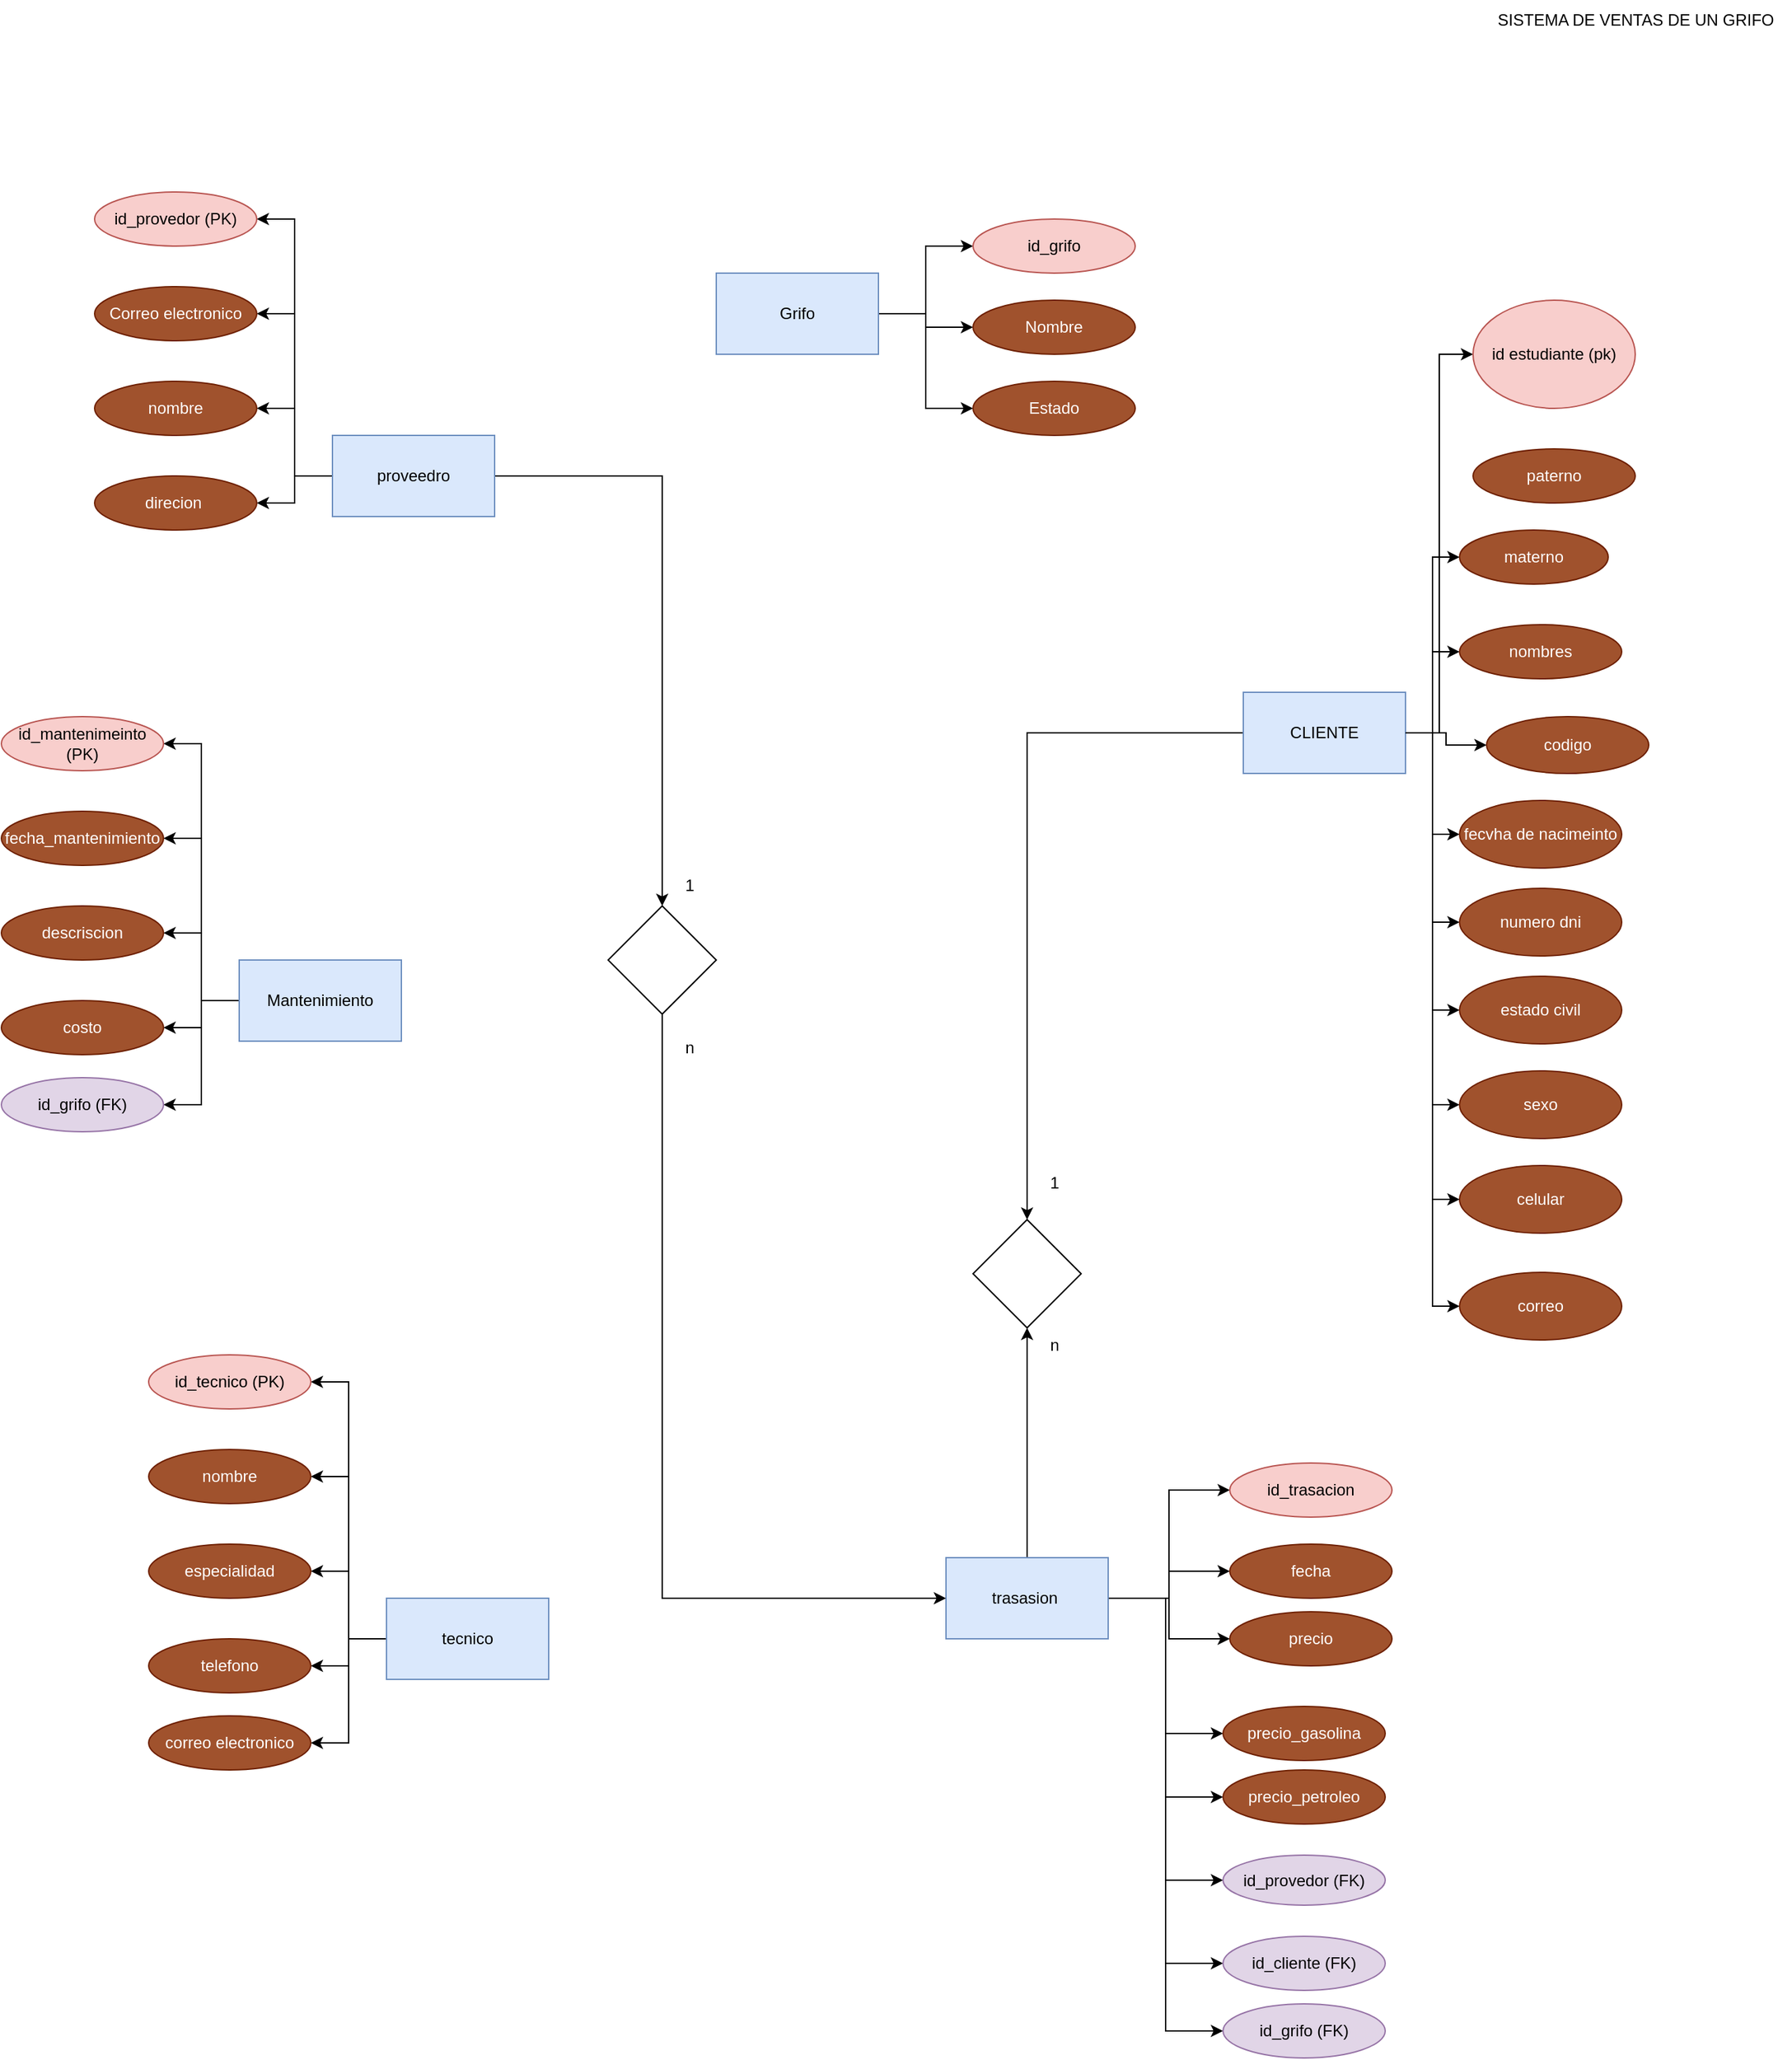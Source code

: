 <mxfile version="24.7.12">
  <diagram name="Página-1" id="AhMKO3Rs-nyZL3TCxrPS">
    <mxGraphModel dx="2505" dy="921" grid="1" gridSize="10" guides="1" tooltips="1" connect="1" arrows="1" fold="1" page="1" pageScale="1" pageWidth="827" pageHeight="1169" math="0" shadow="0">
      <root>
        <mxCell id="0" />
        <mxCell id="1" parent="0" />
        <mxCell id="E5guHQnxpf9Bkp1orqkg-1" style="edgeStyle=orthogonalEdgeStyle;rounded=0;orthogonalLoop=1;jettySize=auto;html=1;entryX=0;entryY=0.5;entryDx=0;entryDy=0;" edge="1" parent="1" source="E5guHQnxpf9Bkp1orqkg-11" target="E5guHQnxpf9Bkp1orqkg-16">
          <mxGeometry relative="1" as="geometry" />
        </mxCell>
        <mxCell id="E5guHQnxpf9Bkp1orqkg-2" style="edgeStyle=orthogonalEdgeStyle;rounded=0;orthogonalLoop=1;jettySize=auto;html=1;entryX=0;entryY=0.5;entryDx=0;entryDy=0;" edge="1" parent="1" source="E5guHQnxpf9Bkp1orqkg-11" target="E5guHQnxpf9Bkp1orqkg-17">
          <mxGeometry relative="1" as="geometry" />
        </mxCell>
        <mxCell id="E5guHQnxpf9Bkp1orqkg-3" style="edgeStyle=orthogonalEdgeStyle;rounded=0;orthogonalLoop=1;jettySize=auto;html=1;entryX=0;entryY=0.5;entryDx=0;entryDy=0;" edge="1" parent="1" source="E5guHQnxpf9Bkp1orqkg-11" target="E5guHQnxpf9Bkp1orqkg-15">
          <mxGeometry relative="1" as="geometry" />
        </mxCell>
        <mxCell id="E5guHQnxpf9Bkp1orqkg-4" style="edgeStyle=orthogonalEdgeStyle;rounded=0;orthogonalLoop=1;jettySize=auto;html=1;entryX=0;entryY=0.5;entryDx=0;entryDy=0;" edge="1" parent="1" source="E5guHQnxpf9Bkp1orqkg-11" target="E5guHQnxpf9Bkp1orqkg-13">
          <mxGeometry relative="1" as="geometry" />
        </mxCell>
        <mxCell id="E5guHQnxpf9Bkp1orqkg-5" style="edgeStyle=orthogonalEdgeStyle;rounded=0;orthogonalLoop=1;jettySize=auto;html=1;entryX=0;entryY=0.5;entryDx=0;entryDy=0;" edge="1" parent="1" source="E5guHQnxpf9Bkp1orqkg-11" target="E5guHQnxpf9Bkp1orqkg-18">
          <mxGeometry relative="1" as="geometry" />
        </mxCell>
        <mxCell id="E5guHQnxpf9Bkp1orqkg-6" style="edgeStyle=orthogonalEdgeStyle;rounded=0;orthogonalLoop=1;jettySize=auto;html=1;entryX=0;entryY=0.5;entryDx=0;entryDy=0;" edge="1" parent="1" source="E5guHQnxpf9Bkp1orqkg-11" target="E5guHQnxpf9Bkp1orqkg-20">
          <mxGeometry relative="1" as="geometry" />
        </mxCell>
        <mxCell id="E5guHQnxpf9Bkp1orqkg-7" style="edgeStyle=orthogonalEdgeStyle;rounded=0;orthogonalLoop=1;jettySize=auto;html=1;entryX=0;entryY=0.5;entryDx=0;entryDy=0;" edge="1" parent="1" source="E5guHQnxpf9Bkp1orqkg-11" target="E5guHQnxpf9Bkp1orqkg-19">
          <mxGeometry relative="1" as="geometry" />
        </mxCell>
        <mxCell id="E5guHQnxpf9Bkp1orqkg-8" style="edgeStyle=orthogonalEdgeStyle;rounded=0;orthogonalLoop=1;jettySize=auto;html=1;entryX=0;entryY=0.5;entryDx=0;entryDy=0;" edge="1" parent="1" source="E5guHQnxpf9Bkp1orqkg-11" target="E5guHQnxpf9Bkp1orqkg-21">
          <mxGeometry relative="1" as="geometry" />
        </mxCell>
        <mxCell id="E5guHQnxpf9Bkp1orqkg-9" style="edgeStyle=orthogonalEdgeStyle;rounded=0;orthogonalLoop=1;jettySize=auto;html=1;entryX=0;entryY=0.5;entryDx=0;entryDy=0;" edge="1" parent="1" source="E5guHQnxpf9Bkp1orqkg-11" target="E5guHQnxpf9Bkp1orqkg-12">
          <mxGeometry relative="1" as="geometry" />
        </mxCell>
        <mxCell id="E5guHQnxpf9Bkp1orqkg-86" style="edgeStyle=orthogonalEdgeStyle;rounded=0;orthogonalLoop=1;jettySize=auto;html=1;entryX=0.5;entryY=0;entryDx=0;entryDy=0;" edge="1" parent="1" source="E5guHQnxpf9Bkp1orqkg-11" target="E5guHQnxpf9Bkp1orqkg-85">
          <mxGeometry relative="1" as="geometry" />
        </mxCell>
        <mxCell id="E5guHQnxpf9Bkp1orqkg-11" value="&lt;div&gt;CLIENTE&lt;/div&gt;" style="rounded=0;whiteSpace=wrap;html=1;fillColor=#dae8fc;strokeColor=#6c8ebf;" vertex="1" parent="1">
          <mxGeometry x="210" y="520" width="120" height="60" as="geometry" />
        </mxCell>
        <mxCell id="E5guHQnxpf9Bkp1orqkg-12" value="id estudiante (pk)" style="ellipse;whiteSpace=wrap;html=1;fillColor=#f8cecc;strokeColor=#b85450;" vertex="1" parent="1">
          <mxGeometry x="380" y="230" width="120" height="80" as="geometry" />
        </mxCell>
        <mxCell id="E5guHQnxpf9Bkp1orqkg-13" value="fecvha de nacimeinto" style="ellipse;whiteSpace=wrap;html=1;fillColor=#a0522d;strokeColor=#6D1F00;fontColor=#ffffff;" vertex="1" parent="1">
          <mxGeometry x="370" y="600" width="120" height="50" as="geometry" />
        </mxCell>
        <mxCell id="E5guHQnxpf9Bkp1orqkg-14" value="celular" style="ellipse;whiteSpace=wrap;html=1;fillColor=#a0522d;strokeColor=#6D1F00;fontColor=#ffffff;" vertex="1" parent="1">
          <mxGeometry x="370" y="870" width="120" height="50" as="geometry" />
        </mxCell>
        <mxCell id="E5guHQnxpf9Bkp1orqkg-15" value="codigo" style="ellipse;whiteSpace=wrap;html=1;fillColor=#a0522d;strokeColor=#6D1F00;fontColor=#ffffff;" vertex="1" parent="1">
          <mxGeometry x="390" y="538" width="120" height="42" as="geometry" />
        </mxCell>
        <mxCell id="E5guHQnxpf9Bkp1orqkg-16" value="materno" style="ellipse;whiteSpace=wrap;html=1;fillColor=#a0522d;strokeColor=#6D1F00;fontColor=#ffffff;" vertex="1" parent="1">
          <mxGeometry x="370" y="400" width="110" height="40" as="geometry" />
        </mxCell>
        <mxCell id="E5guHQnxpf9Bkp1orqkg-17" value="nombres" style="ellipse;whiteSpace=wrap;html=1;fillColor=#a0522d;strokeColor=#6D1F00;fontColor=#ffffff;" vertex="1" parent="1">
          <mxGeometry x="370" y="470" width="120" height="40" as="geometry" />
        </mxCell>
        <mxCell id="E5guHQnxpf9Bkp1orqkg-18" value="numero dni" style="ellipse;whiteSpace=wrap;html=1;fillColor=#a0522d;strokeColor=#6D1F00;fontColor=#ffffff;" vertex="1" parent="1">
          <mxGeometry x="370" y="665" width="120" height="50" as="geometry" />
        </mxCell>
        <mxCell id="E5guHQnxpf9Bkp1orqkg-19" value="sexo" style="ellipse;whiteSpace=wrap;html=1;fillColor=#a0522d;strokeColor=#6D1F00;fontColor=#ffffff;" vertex="1" parent="1">
          <mxGeometry x="370" y="800" width="120" height="50" as="geometry" />
        </mxCell>
        <mxCell id="E5guHQnxpf9Bkp1orqkg-20" value="estado civil" style="ellipse;whiteSpace=wrap;html=1;fillColor=#a0522d;strokeColor=#6D1F00;fontColor=#ffffff;" vertex="1" parent="1">
          <mxGeometry x="370" y="730" width="120" height="50" as="geometry" />
        </mxCell>
        <mxCell id="E5guHQnxpf9Bkp1orqkg-21" value="correo" style="ellipse;whiteSpace=wrap;html=1;fillColor=#a0522d;strokeColor=#6D1F00;fontColor=#ffffff;" vertex="1" parent="1">
          <mxGeometry x="370" y="949" width="120" height="50" as="geometry" />
        </mxCell>
        <mxCell id="E5guHQnxpf9Bkp1orqkg-22" style="edgeStyle=orthogonalEdgeStyle;rounded=0;orthogonalLoop=1;jettySize=auto;html=1;entryX=0;entryY=0.5;entryDx=0;entryDy=0;" edge="1" parent="1" source="E5guHQnxpf9Bkp1orqkg-11" target="E5guHQnxpf9Bkp1orqkg-14">
          <mxGeometry relative="1" as="geometry" />
        </mxCell>
        <mxCell id="E5guHQnxpf9Bkp1orqkg-24" value="paterno" style="ellipse;whiteSpace=wrap;html=1;fillColor=#a0522d;strokeColor=#6D1F00;fontColor=#ffffff;" vertex="1" parent="1">
          <mxGeometry x="380" y="340" width="120" height="40" as="geometry" />
        </mxCell>
        <mxCell id="E5guHQnxpf9Bkp1orqkg-25" value="SISTEMA DE VENTAS DE UN GRIFO" style="text;html=1;align=center;verticalAlign=middle;resizable=0;points=[];autosize=1;strokeColor=none;fillColor=none;" vertex="1" parent="1">
          <mxGeometry x="385" y="8" width="230" height="30" as="geometry" />
        </mxCell>
        <mxCell id="E5guHQnxpf9Bkp1orqkg-32" style="edgeStyle=orthogonalEdgeStyle;rounded=0;orthogonalLoop=1;jettySize=auto;html=1;entryX=0;entryY=0.5;entryDx=0;entryDy=0;" edge="1" parent="1" source="E5guHQnxpf9Bkp1orqkg-26" target="E5guHQnxpf9Bkp1orqkg-28">
          <mxGeometry relative="1" as="geometry" />
        </mxCell>
        <mxCell id="E5guHQnxpf9Bkp1orqkg-33" style="edgeStyle=orthogonalEdgeStyle;rounded=0;orthogonalLoop=1;jettySize=auto;html=1;entryX=0;entryY=0.5;entryDx=0;entryDy=0;" edge="1" parent="1" source="E5guHQnxpf9Bkp1orqkg-26" target="E5guHQnxpf9Bkp1orqkg-29">
          <mxGeometry relative="1" as="geometry" />
        </mxCell>
        <mxCell id="E5guHQnxpf9Bkp1orqkg-34" style="edgeStyle=orthogonalEdgeStyle;rounded=0;orthogonalLoop=1;jettySize=auto;html=1;entryX=0;entryY=0.5;entryDx=0;entryDy=0;" edge="1" parent="1" source="E5guHQnxpf9Bkp1orqkg-26" target="E5guHQnxpf9Bkp1orqkg-27">
          <mxGeometry relative="1" as="geometry" />
        </mxCell>
        <mxCell id="E5guHQnxpf9Bkp1orqkg-26" value="Grifo" style="rounded=0;whiteSpace=wrap;html=1;fillColor=#dae8fc;strokeColor=#6c8ebf;" vertex="1" parent="1">
          <mxGeometry x="-180" y="210" width="120" height="60" as="geometry" />
        </mxCell>
        <mxCell id="E5guHQnxpf9Bkp1orqkg-27" value="Estado" style="ellipse;whiteSpace=wrap;html=1;fillColor=#a0522d;strokeColor=#6D1F00;fontColor=#ffffff;" vertex="1" parent="1">
          <mxGeometry x="10" y="290" width="120" height="40" as="geometry" />
        </mxCell>
        <mxCell id="E5guHQnxpf9Bkp1orqkg-28" value="id_grifo" style="ellipse;whiteSpace=wrap;html=1;fillColor=#f8cecc;strokeColor=#b85450;" vertex="1" parent="1">
          <mxGeometry x="10" y="170" width="120" height="40" as="geometry" />
        </mxCell>
        <mxCell id="E5guHQnxpf9Bkp1orqkg-29" value="Nombre" style="ellipse;whiteSpace=wrap;html=1;fillColor=#a0522d;strokeColor=#6D1F00;fontColor=#ffffff;" vertex="1" parent="1">
          <mxGeometry x="10" y="230" width="120" height="40" as="geometry" />
        </mxCell>
        <mxCell id="E5guHQnxpf9Bkp1orqkg-41" style="edgeStyle=orthogonalEdgeStyle;rounded=0;orthogonalLoop=1;jettySize=auto;html=1;entryX=1;entryY=0.5;entryDx=0;entryDy=0;" edge="1" parent="1" source="E5guHQnxpf9Bkp1orqkg-35" target="E5guHQnxpf9Bkp1orqkg-37">
          <mxGeometry relative="1" as="geometry" />
        </mxCell>
        <mxCell id="E5guHQnxpf9Bkp1orqkg-42" style="edgeStyle=orthogonalEdgeStyle;rounded=0;orthogonalLoop=1;jettySize=auto;html=1;entryX=1;entryY=0.5;entryDx=0;entryDy=0;" edge="1" parent="1" source="E5guHQnxpf9Bkp1orqkg-35" target="E5guHQnxpf9Bkp1orqkg-40">
          <mxGeometry relative="1" as="geometry" />
        </mxCell>
        <mxCell id="E5guHQnxpf9Bkp1orqkg-43" style="edgeStyle=orthogonalEdgeStyle;rounded=0;orthogonalLoop=1;jettySize=auto;html=1;entryX=1;entryY=0.5;entryDx=0;entryDy=0;" edge="1" parent="1" source="E5guHQnxpf9Bkp1orqkg-35" target="E5guHQnxpf9Bkp1orqkg-39">
          <mxGeometry relative="1" as="geometry" />
        </mxCell>
        <mxCell id="E5guHQnxpf9Bkp1orqkg-44" style="edgeStyle=orthogonalEdgeStyle;rounded=0;orthogonalLoop=1;jettySize=auto;html=1;entryX=1;entryY=0.5;entryDx=0;entryDy=0;" edge="1" parent="1" source="E5guHQnxpf9Bkp1orqkg-35" target="E5guHQnxpf9Bkp1orqkg-38">
          <mxGeometry relative="1" as="geometry" />
        </mxCell>
        <mxCell id="E5guHQnxpf9Bkp1orqkg-90" style="edgeStyle=orthogonalEdgeStyle;rounded=0;orthogonalLoop=1;jettySize=auto;html=1;entryX=0.5;entryY=0;entryDx=0;entryDy=0;" edge="1" parent="1" source="E5guHQnxpf9Bkp1orqkg-35" target="E5guHQnxpf9Bkp1orqkg-93">
          <mxGeometry relative="1" as="geometry">
            <mxPoint x="-220" y="670" as="targetPoint" />
          </mxGeometry>
        </mxCell>
        <mxCell id="E5guHQnxpf9Bkp1orqkg-35" value="proveedro" style="rounded=0;whiteSpace=wrap;html=1;fillColor=#dae8fc;strokeColor=#6c8ebf;" vertex="1" parent="1">
          <mxGeometry x="-464" y="330" width="120" height="60" as="geometry" />
        </mxCell>
        <mxCell id="E5guHQnxpf9Bkp1orqkg-37" value="id_provedor (PK)" style="ellipse;whiteSpace=wrap;html=1;fillColor=#f8cecc;strokeColor=#b85450;" vertex="1" parent="1">
          <mxGeometry x="-640" y="150" width="120" height="40" as="geometry" />
        </mxCell>
        <mxCell id="E5guHQnxpf9Bkp1orqkg-38" value="direcion&amp;nbsp;" style="ellipse;whiteSpace=wrap;html=1;fillColor=#a0522d;strokeColor=#6D1F00;fontColor=#ffffff;" vertex="1" parent="1">
          <mxGeometry x="-640" y="360" width="120" height="40" as="geometry" />
        </mxCell>
        <mxCell id="E5guHQnxpf9Bkp1orqkg-39" value="nombre" style="ellipse;whiteSpace=wrap;html=1;fillColor=#a0522d;strokeColor=#6D1F00;fontColor=#ffffff;" vertex="1" parent="1">
          <mxGeometry x="-640" y="290" width="120" height="40" as="geometry" />
        </mxCell>
        <mxCell id="E5guHQnxpf9Bkp1orqkg-40" value="Correo electronico" style="ellipse;whiteSpace=wrap;html=1;fillColor=#a0522d;strokeColor=#6D1F00;fontColor=#ffffff;" vertex="1" parent="1">
          <mxGeometry x="-640" y="220" width="120" height="40" as="geometry" />
        </mxCell>
        <mxCell id="E5guHQnxpf9Bkp1orqkg-46" style="edgeStyle=orthogonalEdgeStyle;rounded=0;orthogonalLoop=1;jettySize=auto;html=1;entryX=1;entryY=0.5;entryDx=0;entryDy=0;" edge="1" parent="1" source="E5guHQnxpf9Bkp1orqkg-50" target="E5guHQnxpf9Bkp1orqkg-51">
          <mxGeometry relative="1" as="geometry" />
        </mxCell>
        <mxCell id="E5guHQnxpf9Bkp1orqkg-47" style="edgeStyle=orthogonalEdgeStyle;rounded=0;orthogonalLoop=1;jettySize=auto;html=1;entryX=1;entryY=0.5;entryDx=0;entryDy=0;" edge="1" parent="1" source="E5guHQnxpf9Bkp1orqkg-50" target="E5guHQnxpf9Bkp1orqkg-54">
          <mxGeometry relative="1" as="geometry" />
        </mxCell>
        <mxCell id="E5guHQnxpf9Bkp1orqkg-48" style="edgeStyle=orthogonalEdgeStyle;rounded=0;orthogonalLoop=1;jettySize=auto;html=1;entryX=1;entryY=0.5;entryDx=0;entryDy=0;" edge="1" parent="1" source="E5guHQnxpf9Bkp1orqkg-50" target="E5guHQnxpf9Bkp1orqkg-53">
          <mxGeometry relative="1" as="geometry" />
        </mxCell>
        <mxCell id="E5guHQnxpf9Bkp1orqkg-49" style="edgeStyle=orthogonalEdgeStyle;rounded=0;orthogonalLoop=1;jettySize=auto;html=1;entryX=1;entryY=0.5;entryDx=0;entryDy=0;" edge="1" parent="1" source="E5guHQnxpf9Bkp1orqkg-50" target="E5guHQnxpf9Bkp1orqkg-52">
          <mxGeometry relative="1" as="geometry" />
        </mxCell>
        <mxCell id="E5guHQnxpf9Bkp1orqkg-56" style="edgeStyle=orthogonalEdgeStyle;rounded=0;orthogonalLoop=1;jettySize=auto;html=1;entryX=1;entryY=0.5;entryDx=0;entryDy=0;" edge="1" parent="1" source="E5guHQnxpf9Bkp1orqkg-50" target="E5guHQnxpf9Bkp1orqkg-55">
          <mxGeometry relative="1" as="geometry" />
        </mxCell>
        <mxCell id="E5guHQnxpf9Bkp1orqkg-50" value="Mantenimiento" style="rounded=0;whiteSpace=wrap;html=1;fillColor=#dae8fc;strokeColor=#6c8ebf;" vertex="1" parent="1">
          <mxGeometry x="-533" y="718" width="120" height="60" as="geometry" />
        </mxCell>
        <mxCell id="E5guHQnxpf9Bkp1orqkg-51" value="id_mantenimeinto (PK)" style="ellipse;whiteSpace=wrap;html=1;fillColor=#f8cecc;strokeColor=#b85450;" vertex="1" parent="1">
          <mxGeometry x="-709" y="538" width="120" height="40" as="geometry" />
        </mxCell>
        <mxCell id="E5guHQnxpf9Bkp1orqkg-52" value="costo" style="ellipse;whiteSpace=wrap;html=1;fillColor=#a0522d;strokeColor=#6D1F00;fontColor=#ffffff;" vertex="1" parent="1">
          <mxGeometry x="-709" y="748" width="120" height="40" as="geometry" />
        </mxCell>
        <mxCell id="E5guHQnxpf9Bkp1orqkg-53" value="descriscion" style="ellipse;whiteSpace=wrap;html=1;fillColor=#a0522d;strokeColor=#6D1F00;fontColor=#ffffff;" vertex="1" parent="1">
          <mxGeometry x="-709" y="678" width="120" height="40" as="geometry" />
        </mxCell>
        <mxCell id="E5guHQnxpf9Bkp1orqkg-54" value="fecha_mantenimiento" style="ellipse;whiteSpace=wrap;html=1;fillColor=#a0522d;strokeColor=#6D1F00;fontColor=#ffffff;" vertex="1" parent="1">
          <mxGeometry x="-709" y="608" width="120" height="40" as="geometry" />
        </mxCell>
        <mxCell id="E5guHQnxpf9Bkp1orqkg-55" value="id_grifo (FK)" style="ellipse;whiteSpace=wrap;html=1;fillColor=#e1d5e7;strokeColor=#9673a6;" vertex="1" parent="1">
          <mxGeometry x="-709" y="805" width="120" height="40" as="geometry" />
        </mxCell>
        <mxCell id="E5guHQnxpf9Bkp1orqkg-57" style="edgeStyle=orthogonalEdgeStyle;rounded=0;orthogonalLoop=1;jettySize=auto;html=1;entryX=1;entryY=0.5;entryDx=0;entryDy=0;" edge="1" parent="1" source="E5guHQnxpf9Bkp1orqkg-62" target="E5guHQnxpf9Bkp1orqkg-63">
          <mxGeometry relative="1" as="geometry" />
        </mxCell>
        <mxCell id="E5guHQnxpf9Bkp1orqkg-58" style="edgeStyle=orthogonalEdgeStyle;rounded=0;orthogonalLoop=1;jettySize=auto;html=1;entryX=1;entryY=0.5;entryDx=0;entryDy=0;" edge="1" parent="1" source="E5guHQnxpf9Bkp1orqkg-62" target="E5guHQnxpf9Bkp1orqkg-66">
          <mxGeometry relative="1" as="geometry" />
        </mxCell>
        <mxCell id="E5guHQnxpf9Bkp1orqkg-59" style="edgeStyle=orthogonalEdgeStyle;rounded=0;orthogonalLoop=1;jettySize=auto;html=1;entryX=1;entryY=0.5;entryDx=0;entryDy=0;" edge="1" parent="1" source="E5guHQnxpf9Bkp1orqkg-62" target="E5guHQnxpf9Bkp1orqkg-65">
          <mxGeometry relative="1" as="geometry" />
        </mxCell>
        <mxCell id="E5guHQnxpf9Bkp1orqkg-60" style="edgeStyle=orthogonalEdgeStyle;rounded=0;orthogonalLoop=1;jettySize=auto;html=1;entryX=1;entryY=0.5;entryDx=0;entryDy=0;" edge="1" parent="1" source="E5guHQnxpf9Bkp1orqkg-62" target="E5guHQnxpf9Bkp1orqkg-64">
          <mxGeometry relative="1" as="geometry" />
        </mxCell>
        <mxCell id="E5guHQnxpf9Bkp1orqkg-61" style="edgeStyle=orthogonalEdgeStyle;rounded=0;orthogonalLoop=1;jettySize=auto;html=1;entryX=1;entryY=0.5;entryDx=0;entryDy=0;" edge="1" parent="1" source="E5guHQnxpf9Bkp1orqkg-62" target="E5guHQnxpf9Bkp1orqkg-67">
          <mxGeometry relative="1" as="geometry" />
        </mxCell>
        <mxCell id="E5guHQnxpf9Bkp1orqkg-62" value="tecnico" style="rounded=0;whiteSpace=wrap;html=1;fillColor=#dae8fc;strokeColor=#6c8ebf;" vertex="1" parent="1">
          <mxGeometry x="-424" y="1190" width="120" height="60" as="geometry" />
        </mxCell>
        <mxCell id="E5guHQnxpf9Bkp1orqkg-63" value="id_tecnico (PK)" style="ellipse;whiteSpace=wrap;html=1;fillColor=#f8cecc;strokeColor=#b85450;" vertex="1" parent="1">
          <mxGeometry x="-600" y="1010" width="120" height="40" as="geometry" />
        </mxCell>
        <mxCell id="E5guHQnxpf9Bkp1orqkg-64" value="telefono" style="ellipse;whiteSpace=wrap;html=1;fillColor=#a0522d;strokeColor=#6D1F00;fontColor=#ffffff;" vertex="1" parent="1">
          <mxGeometry x="-600" y="1220" width="120" height="40" as="geometry" />
        </mxCell>
        <mxCell id="E5guHQnxpf9Bkp1orqkg-65" value="especialidad" style="ellipse;whiteSpace=wrap;html=1;fillColor=#a0522d;strokeColor=#6D1F00;fontColor=#ffffff;" vertex="1" parent="1">
          <mxGeometry x="-600" y="1150" width="120" height="40" as="geometry" />
        </mxCell>
        <mxCell id="E5guHQnxpf9Bkp1orqkg-66" value="nombre" style="ellipse;whiteSpace=wrap;html=1;fillColor=#a0522d;strokeColor=#6D1F00;fontColor=#ffffff;" vertex="1" parent="1">
          <mxGeometry x="-600" y="1080" width="120" height="40" as="geometry" />
        </mxCell>
        <mxCell id="E5guHQnxpf9Bkp1orqkg-67" value="correo electronico" style="ellipse;whiteSpace=wrap;html=1;fillColor=#a0522d;strokeColor=#6D1F00;fontColor=#ffffff;" vertex="1" parent="1">
          <mxGeometry x="-600" y="1277" width="120" height="40" as="geometry" />
        </mxCell>
        <mxCell id="E5guHQnxpf9Bkp1orqkg-72" style="edgeStyle=orthogonalEdgeStyle;rounded=0;orthogonalLoop=1;jettySize=auto;html=1;entryX=0;entryY=0.5;entryDx=0;entryDy=0;" edge="1" parent="1" source="E5guHQnxpf9Bkp1orqkg-68" target="E5guHQnxpf9Bkp1orqkg-70">
          <mxGeometry relative="1" as="geometry" />
        </mxCell>
        <mxCell id="E5guHQnxpf9Bkp1orqkg-73" style="edgeStyle=orthogonalEdgeStyle;rounded=0;orthogonalLoop=1;jettySize=auto;html=1;entryX=0;entryY=0.5;entryDx=0;entryDy=0;" edge="1" parent="1" source="E5guHQnxpf9Bkp1orqkg-68" target="E5guHQnxpf9Bkp1orqkg-69">
          <mxGeometry relative="1" as="geometry" />
        </mxCell>
        <mxCell id="E5guHQnxpf9Bkp1orqkg-74" style="edgeStyle=orthogonalEdgeStyle;rounded=0;orthogonalLoop=1;jettySize=auto;html=1;entryX=0;entryY=0.5;entryDx=0;entryDy=0;" edge="1" parent="1" source="E5guHQnxpf9Bkp1orqkg-68" target="E5guHQnxpf9Bkp1orqkg-71">
          <mxGeometry relative="1" as="geometry" />
        </mxCell>
        <mxCell id="E5guHQnxpf9Bkp1orqkg-77" style="edgeStyle=orthogonalEdgeStyle;rounded=0;orthogonalLoop=1;jettySize=auto;html=1;entryX=0;entryY=0.5;entryDx=0;entryDy=0;" edge="1" parent="1" source="E5guHQnxpf9Bkp1orqkg-68" target="E5guHQnxpf9Bkp1orqkg-76">
          <mxGeometry relative="1" as="geometry" />
        </mxCell>
        <mxCell id="E5guHQnxpf9Bkp1orqkg-78" style="edgeStyle=orthogonalEdgeStyle;rounded=0;orthogonalLoop=1;jettySize=auto;html=1;entryX=0;entryY=0.5;entryDx=0;entryDy=0;" edge="1" parent="1" source="E5guHQnxpf9Bkp1orqkg-68" target="E5guHQnxpf9Bkp1orqkg-75">
          <mxGeometry relative="1" as="geometry" />
        </mxCell>
        <mxCell id="E5guHQnxpf9Bkp1orqkg-82" style="edgeStyle=orthogonalEdgeStyle;rounded=0;orthogonalLoop=1;jettySize=auto;html=1;entryX=0;entryY=0.5;entryDx=0;entryDy=0;" edge="1" parent="1" source="E5guHQnxpf9Bkp1orqkg-68" target="E5guHQnxpf9Bkp1orqkg-80">
          <mxGeometry relative="1" as="geometry" />
        </mxCell>
        <mxCell id="E5guHQnxpf9Bkp1orqkg-83" style="edgeStyle=orthogonalEdgeStyle;rounded=0;orthogonalLoop=1;jettySize=auto;html=1;entryX=0;entryY=0.5;entryDx=0;entryDy=0;" edge="1" parent="1" source="E5guHQnxpf9Bkp1orqkg-68" target="E5guHQnxpf9Bkp1orqkg-81">
          <mxGeometry relative="1" as="geometry" />
        </mxCell>
        <mxCell id="E5guHQnxpf9Bkp1orqkg-84" style="edgeStyle=orthogonalEdgeStyle;rounded=0;orthogonalLoop=1;jettySize=auto;html=1;entryX=0;entryY=0.5;entryDx=0;entryDy=0;" edge="1" parent="1" source="E5guHQnxpf9Bkp1orqkg-68" target="E5guHQnxpf9Bkp1orqkg-79">
          <mxGeometry relative="1" as="geometry" />
        </mxCell>
        <mxCell id="E5guHQnxpf9Bkp1orqkg-87" style="edgeStyle=orthogonalEdgeStyle;rounded=0;orthogonalLoop=1;jettySize=auto;html=1;entryX=0.5;entryY=1;entryDx=0;entryDy=0;" edge="1" parent="1" source="E5guHQnxpf9Bkp1orqkg-68" target="E5guHQnxpf9Bkp1orqkg-85">
          <mxGeometry relative="1" as="geometry" />
        </mxCell>
        <mxCell id="E5guHQnxpf9Bkp1orqkg-68" value="trasasion&amp;nbsp;" style="rounded=0;whiteSpace=wrap;html=1;fillColor=#dae8fc;strokeColor=#6c8ebf;" vertex="1" parent="1">
          <mxGeometry x="-10" y="1160" width="120" height="60" as="geometry" />
        </mxCell>
        <mxCell id="E5guHQnxpf9Bkp1orqkg-69" value="precio" style="ellipse;whiteSpace=wrap;html=1;fillColor=#a0522d;strokeColor=#6D1F00;fontColor=#ffffff;" vertex="1" parent="1">
          <mxGeometry x="200" y="1200" width="120" height="40" as="geometry" />
        </mxCell>
        <mxCell id="E5guHQnxpf9Bkp1orqkg-70" value="id_trasacion" style="ellipse;whiteSpace=wrap;html=1;fillColor=#f8cecc;strokeColor=#b85450;" vertex="1" parent="1">
          <mxGeometry x="200" y="1090" width="120" height="40" as="geometry" />
        </mxCell>
        <mxCell id="E5guHQnxpf9Bkp1orqkg-71" value="fecha" style="ellipse;whiteSpace=wrap;html=1;fillColor=#a0522d;strokeColor=#6D1F00;fontColor=#ffffff;" vertex="1" parent="1">
          <mxGeometry x="200" y="1150" width="120" height="40" as="geometry" />
        </mxCell>
        <mxCell id="E5guHQnxpf9Bkp1orqkg-75" value="id_grifo (FK)" style="ellipse;whiteSpace=wrap;html=1;fillColor=#e1d5e7;strokeColor=#9673a6;" vertex="1" parent="1">
          <mxGeometry x="195" y="1490" width="120" height="40" as="geometry" />
        </mxCell>
        <mxCell id="E5guHQnxpf9Bkp1orqkg-76" value="id_provedor (FK)" style="ellipse;whiteSpace=wrap;html=1;fillColor=#e1d5e7;strokeColor=#9673a6;" vertex="1" parent="1">
          <mxGeometry x="195" y="1380" width="120" height="37" as="geometry" />
        </mxCell>
        <mxCell id="E5guHQnxpf9Bkp1orqkg-79" value="id_cliente (FK)" style="ellipse;whiteSpace=wrap;html=1;fillColor=#e1d5e7;strokeColor=#9673a6;" vertex="1" parent="1">
          <mxGeometry x="195" y="1440" width="120" height="40" as="geometry" />
        </mxCell>
        <mxCell id="E5guHQnxpf9Bkp1orqkg-80" value="precio_gasolina" style="ellipse;whiteSpace=wrap;html=1;fillColor=#a0522d;strokeColor=#6D1F00;fontColor=#ffffff;" vertex="1" parent="1">
          <mxGeometry x="195" y="1270" width="120" height="40" as="geometry" />
        </mxCell>
        <mxCell id="E5guHQnxpf9Bkp1orqkg-81" value="precio_petroleo" style="ellipse;whiteSpace=wrap;html=1;fillColor=#a0522d;strokeColor=#6D1F00;fontColor=#ffffff;" vertex="1" parent="1">
          <mxGeometry x="195" y="1317" width="120" height="40" as="geometry" />
        </mxCell>
        <mxCell id="E5guHQnxpf9Bkp1orqkg-85" value="" style="rhombus;whiteSpace=wrap;html=1;" vertex="1" parent="1">
          <mxGeometry x="10" y="910" width="80" height="80" as="geometry" />
        </mxCell>
        <mxCell id="E5guHQnxpf9Bkp1orqkg-88" value="1" style="text;html=1;align=center;verticalAlign=middle;resizable=0;points=[];autosize=1;strokeColor=none;fillColor=none;" vertex="1" parent="1">
          <mxGeometry x="55" y="868" width="30" height="30" as="geometry" />
        </mxCell>
        <mxCell id="E5guHQnxpf9Bkp1orqkg-89" value="n" style="text;html=1;align=center;verticalAlign=middle;resizable=0;points=[];autosize=1;strokeColor=none;fillColor=none;" vertex="1" parent="1">
          <mxGeometry x="55" y="988" width="30" height="30" as="geometry" />
        </mxCell>
        <mxCell id="E5guHQnxpf9Bkp1orqkg-94" style="edgeStyle=orthogonalEdgeStyle;rounded=0;orthogonalLoop=1;jettySize=auto;html=1;entryX=0;entryY=0.5;entryDx=0;entryDy=0;" edge="1" parent="1" source="E5guHQnxpf9Bkp1orqkg-93" target="E5guHQnxpf9Bkp1orqkg-68">
          <mxGeometry relative="1" as="geometry">
            <Array as="points">
              <mxPoint x="-220" y="1190" />
            </Array>
          </mxGeometry>
        </mxCell>
        <mxCell id="E5guHQnxpf9Bkp1orqkg-93" value="" style="rhombus;whiteSpace=wrap;html=1;" vertex="1" parent="1">
          <mxGeometry x="-260" y="678" width="80" height="80" as="geometry" />
        </mxCell>
        <mxCell id="E5guHQnxpf9Bkp1orqkg-95" value="1" style="text;html=1;align=center;verticalAlign=middle;resizable=0;points=[];autosize=1;strokeColor=none;fillColor=none;" vertex="1" parent="1">
          <mxGeometry x="-215" y="648" width="30" height="30" as="geometry" />
        </mxCell>
        <mxCell id="E5guHQnxpf9Bkp1orqkg-96" value="n" style="text;html=1;align=center;verticalAlign=middle;resizable=0;points=[];autosize=1;strokeColor=none;fillColor=none;" vertex="1" parent="1">
          <mxGeometry x="-215" y="768" width="30" height="30" as="geometry" />
        </mxCell>
      </root>
    </mxGraphModel>
  </diagram>
</mxfile>
